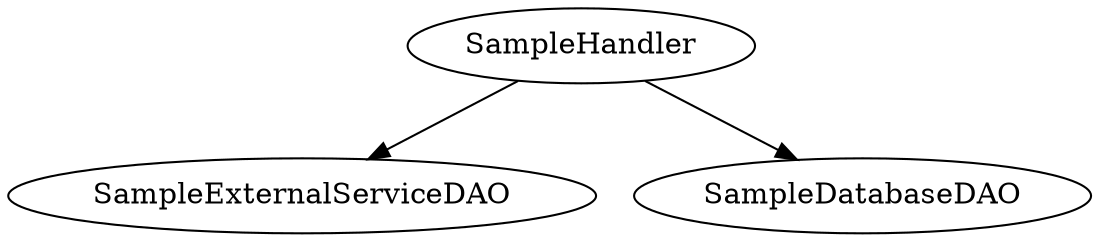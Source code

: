 strict digraph G {
  SampleHandler [ label="SampleHandler" ];
  SampleExternalServiceDAO [ label="SampleExternalServiceDAO" ];
  SampleDatabaseDAO [ label="SampleDatabaseDAO" ];
  SampleHandler -> SampleExternalServiceDAO;
  SampleHandler -> SampleDatabaseDAO;
}

